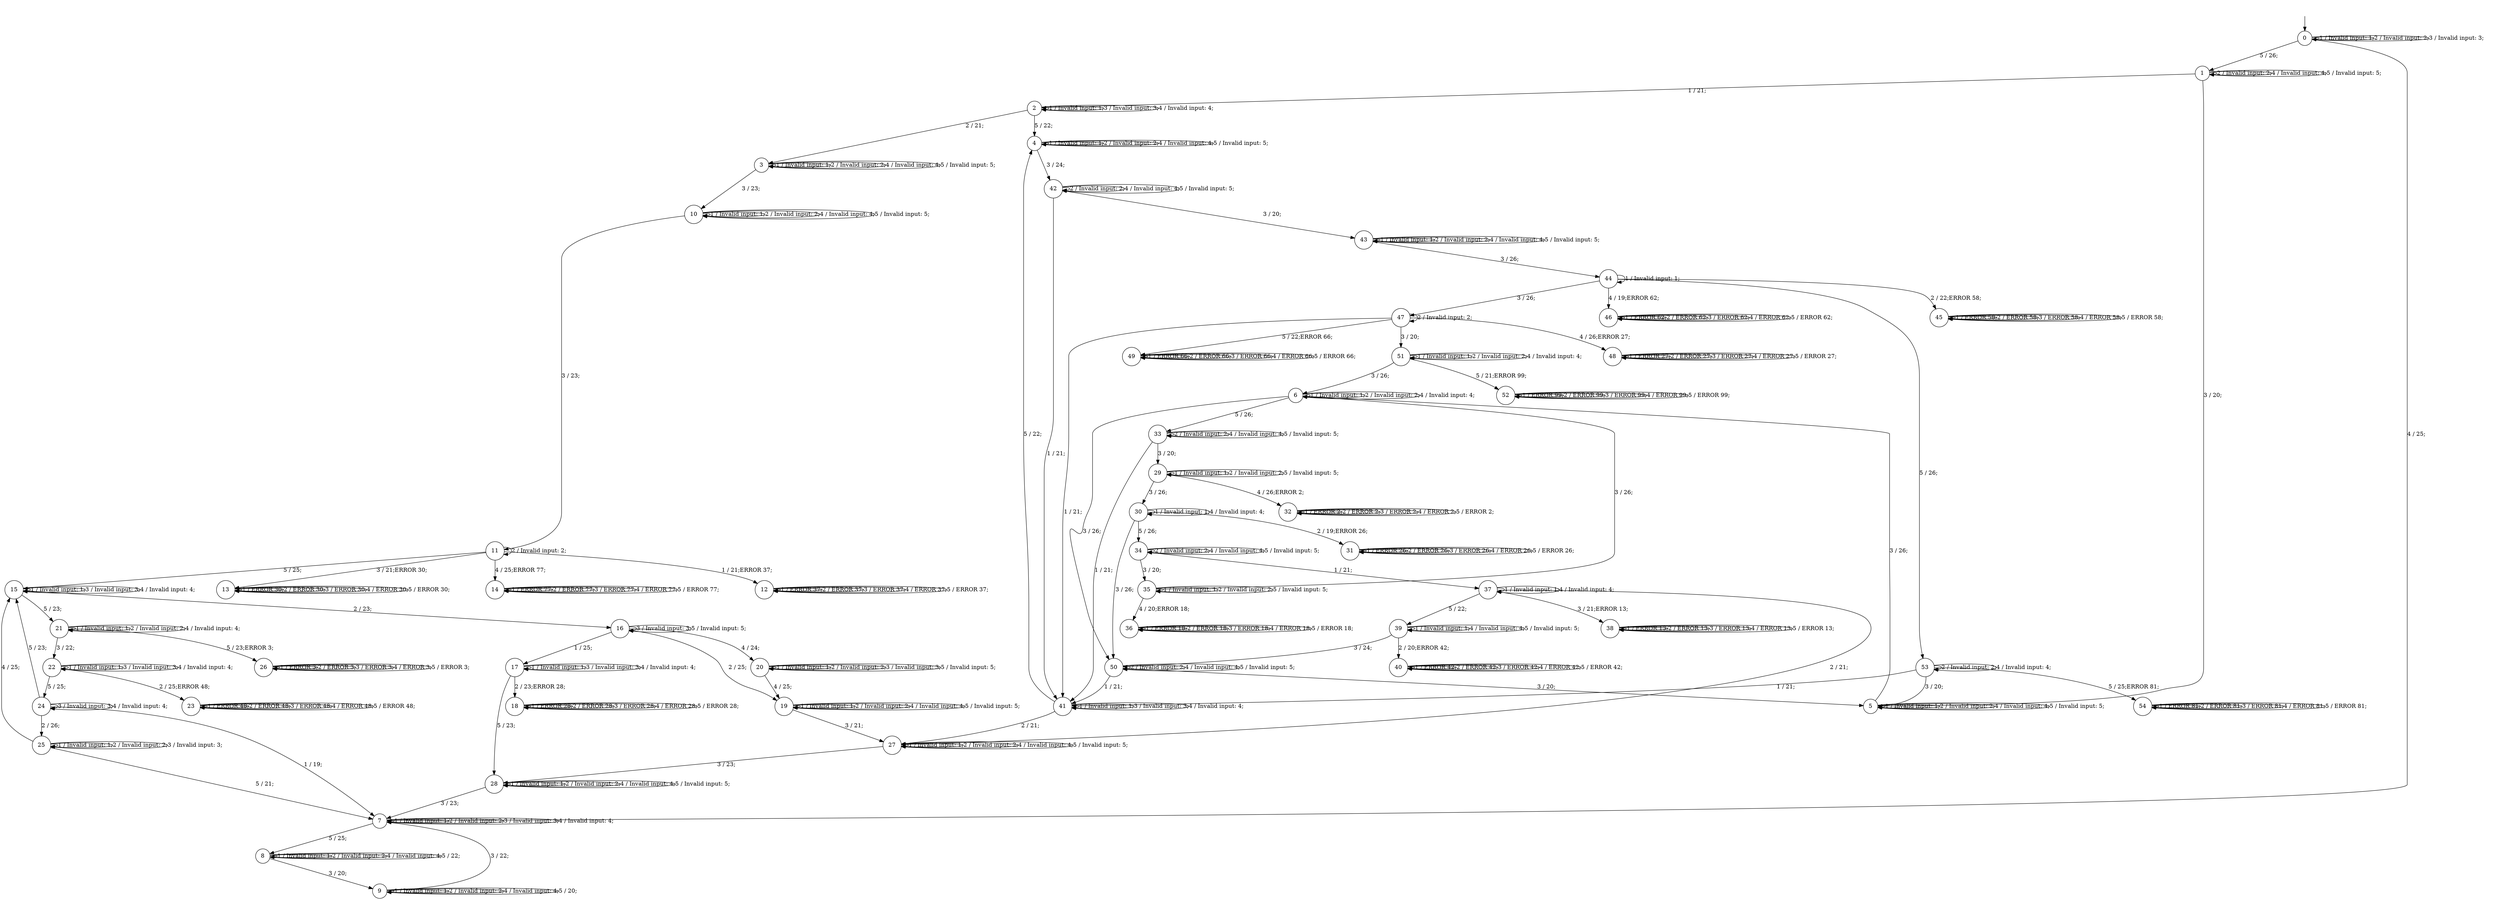 digraph g {
__start0 [label="" shape="none"];

	s0 [shape="circle" label="0"];
	s1 [shape="circle" label="1"];
	s2 [shape="circle" label="2"];
	s3 [shape="circle" label="3"];
	s4 [shape="circle" label="4"];
	s5 [shape="circle" label="5"];
	s6 [shape="circle" label="6"];
	s7 [shape="circle" label="7"];
	s8 [shape="circle" label="8"];
	s9 [shape="circle" label="9"];
	s10 [shape="circle" label="10"];
	s11 [shape="circle" label="11"];
	s12 [shape="circle" label="12"];
	s13 [shape="circle" label="13"];
	s14 [shape="circle" label="14"];
	s15 [shape="circle" label="15"];
	s16 [shape="circle" label="16"];
	s17 [shape="circle" label="17"];
	s18 [shape="circle" label="18"];
	s19 [shape="circle" label="19"];
	s20 [shape="circle" label="20"];
	s21 [shape="circle" label="21"];
	s22 [shape="circle" label="22"];
	s23 [shape="circle" label="23"];
	s24 [shape="circle" label="24"];
	s25 [shape="circle" label="25"];
	s26 [shape="circle" label="26"];
	s27 [shape="circle" label="27"];
	s28 [shape="circle" label="28"];
	s29 [shape="circle" label="29"];
	s30 [shape="circle" label="30"];
	s31 [shape="circle" label="31"];
	s32 [shape="circle" label="32"];
	s33 [shape="circle" label="33"];
	s34 [shape="circle" label="34"];
	s35 [shape="circle" label="35"];
	s36 [shape="circle" label="36"];
	s37 [shape="circle" label="37"];
	s38 [shape="circle" label="38"];
	s39 [shape="circle" label="39"];
	s40 [shape="circle" label="40"];
	s41 [shape="circle" label="41"];
	s42 [shape="circle" label="42"];
	s43 [shape="circle" label="43"];
	s44 [shape="circle" label="44"];
	s45 [shape="circle" label="45"];
	s46 [shape="circle" label="46"];
	s47 [shape="circle" label="47"];
	s48 [shape="circle" label="48"];
	s49 [shape="circle" label="49"];
	s50 [shape="circle" label="50"];
	s51 [shape="circle" label="51"];
	s52 [shape="circle" label="52"];
	s53 [shape="circle" label="53"];
	s54 [shape="circle" label="54"];
	s0 -> s0 [label="1 / Invalid input: 1;"];
	s0 -> s0 [label="2 / Invalid input: 2;"];
	s0 -> s0 [label="3 / Invalid input: 3;"];
	s0 -> s7 [label="4 / 25;"];
	s0 -> s1 [label="5 / 26;"];
	s1 -> s2 [label="1 / 21;"];
	s1 -> s1 [label="2 / Invalid input: 2;"];
	s1 -> s5 [label="3 / 20;"];
	s1 -> s1 [label="4 / Invalid input: 4;"];
	s1 -> s1 [label="5 / Invalid input: 5;"];
	s2 -> s2 [label="1 / Invalid input: 1;"];
	s2 -> s3 [label="2 / 21;"];
	s2 -> s2 [label="3 / Invalid input: 3;"];
	s2 -> s2 [label="4 / Invalid input: 4;"];
	s2 -> s4 [label="5 / 22;"];
	s3 -> s3 [label="1 / Invalid input: 1;"];
	s3 -> s3 [label="2 / Invalid input: 2;"];
	s3 -> s10 [label="3 / 23;"];
	s3 -> s3 [label="4 / Invalid input: 4;"];
	s3 -> s3 [label="5 / Invalid input: 5;"];
	s4 -> s4 [label="1 / Invalid input: 1;"];
	s4 -> s4 [label="2 / Invalid input: 2;"];
	s4 -> s42 [label="3 / 24;"];
	s4 -> s4 [label="4 / Invalid input: 4;"];
	s4 -> s4 [label="5 / Invalid input: 5;"];
	s5 -> s5 [label="1 / Invalid input: 1;"];
	s5 -> s5 [label="2 / Invalid input: 2;"];
	s5 -> s6 [label="3 / 26;"];
	s5 -> s5 [label="4 / Invalid input: 4;"];
	s5 -> s5 [label="5 / Invalid input: 5;"];
	s6 -> s6 [label="1 / Invalid input: 1;"];
	s6 -> s6 [label="2 / Invalid input: 2;"];
	s6 -> s50 [label="3 / 26;"];
	s6 -> s6 [label="4 / Invalid input: 4;"];
	s6 -> s33 [label="5 / 26;"];
	s7 -> s7 [label="1 / Invalid input: 1;"];
	s7 -> s7 [label="2 / Invalid input: 2;"];
	s7 -> s7 [label="3 / Invalid input: 3;"];
	s7 -> s7 [label="4 / Invalid input: 4;"];
	s7 -> s8 [label="5 / 25;"];
	s8 -> s8 [label="1 / Invalid input: 1;"];
	s8 -> s8 [label="2 / Invalid input: 2;"];
	s8 -> s9 [label="3 / 20;"];
	s8 -> s8 [label="4 / Invalid input: 4;"];
	s8 -> s8 [label="5 / 22;"];
	s9 -> s9 [label="1 / Invalid input: 1;"];
	s9 -> s9 [label="2 / Invalid input: 2;"];
	s9 -> s7 [label="3 / 22;"];
	s9 -> s9 [label="4 / Invalid input: 4;"];
	s9 -> s9 [label="5 / 20;"];
	s10 -> s10 [label="1 / Invalid input: 1;"];
	s10 -> s10 [label="2 / Invalid input: 2;"];
	s10 -> s11 [label="3 / 23;"];
	s10 -> s10 [label="4 / Invalid input: 4;"];
	s10 -> s10 [label="5 / Invalid input: 5;"];
	s11 -> s12 [label="1 / 21;ERROR 37;"];
	s11 -> s11 [label="2 / Invalid input: 2;"];
	s11 -> s13 [label="3 / 21;ERROR 30;"];
	s11 -> s14 [label="4 / 25;ERROR 77;"];
	s11 -> s15 [label="5 / 25;"];
	s12 -> s12 [label="1 / ERROR 37;"];
	s12 -> s12 [label="2 / ERROR 37;"];
	s12 -> s12 [label="3 / ERROR 37;"];
	s12 -> s12 [label="4 / ERROR 37;"];
	s12 -> s12 [label="5 / ERROR 37;"];
	s13 -> s13 [label="1 / ERROR 30;"];
	s13 -> s13 [label="2 / ERROR 30;"];
	s13 -> s13 [label="3 / ERROR 30;"];
	s13 -> s13 [label="4 / ERROR 30;"];
	s13 -> s13 [label="5 / ERROR 30;"];
	s14 -> s14 [label="1 / ERROR 77;"];
	s14 -> s14 [label="2 / ERROR 77;"];
	s14 -> s14 [label="3 / ERROR 77;"];
	s14 -> s14 [label="4 / ERROR 77;"];
	s14 -> s14 [label="5 / ERROR 77;"];
	s15 -> s15 [label="1 / Invalid input: 1;"];
	s15 -> s16 [label="2 / 23;"];
	s15 -> s15 [label="3 / Invalid input: 3;"];
	s15 -> s15 [label="4 / Invalid input: 4;"];
	s15 -> s21 [label="5 / 23;"];
	s16 -> s17 [label="1 / 25;"];
	s16 -> s19 [label="2 / 25;"];
	s16 -> s16 [label="3 / Invalid input: 3;"];
	s16 -> s20 [label="4 / 24;"];
	s16 -> s16 [label="5 / Invalid input: 5;"];
	s17 -> s17 [label="1 / Invalid input: 1;"];
	s17 -> s18 [label="2 / 23;ERROR 28;"];
	s17 -> s17 [label="3 / Invalid input: 3;"];
	s17 -> s17 [label="4 / Invalid input: 4;"];
	s17 -> s28 [label="5 / 23;"];
	s18 -> s18 [label="1 / ERROR 28;"];
	s18 -> s18 [label="2 / ERROR 28;"];
	s18 -> s18 [label="3 / ERROR 28;"];
	s18 -> s18 [label="4 / ERROR 28;"];
	s18 -> s18 [label="5 / ERROR 28;"];
	s19 -> s19 [label="1 / Invalid input: 1;"];
	s19 -> s19 [label="2 / Invalid input: 2;"];
	s19 -> s27 [label="3 / 21;"];
	s19 -> s19 [label="4 / Invalid input: 4;"];
	s19 -> s19 [label="5 / Invalid input: 5;"];
	s20 -> s20 [label="1 / Invalid input: 1;"];
	s20 -> s20 [label="2 / Invalid input: 2;"];
	s20 -> s20 [label="3 / Invalid input: 3;"];
	s20 -> s19 [label="4 / 25;"];
	s20 -> s20 [label="5 / Invalid input: 5;"];
	s21 -> s21 [label="1 / Invalid input: 1;"];
	s21 -> s21 [label="2 / Invalid input: 2;"];
	s21 -> s22 [label="3 / 22;"];
	s21 -> s21 [label="4 / Invalid input: 4;"];
	s21 -> s26 [label="5 / 23;ERROR 3;"];
	s22 -> s22 [label="1 / Invalid input: 1;"];
	s22 -> s23 [label="2 / 25;ERROR 48;"];
	s22 -> s22 [label="3 / Invalid input: 3;"];
	s22 -> s22 [label="4 / Invalid input: 4;"];
	s22 -> s24 [label="5 / 25;"];
	s23 -> s23 [label="1 / ERROR 48;"];
	s23 -> s23 [label="2 / ERROR 48;"];
	s23 -> s23 [label="3 / ERROR 48;"];
	s23 -> s23 [label="4 / ERROR 48;"];
	s23 -> s23 [label="5 / ERROR 48;"];
	s24 -> s7 [label="1 / 19;"];
	s24 -> s25 [label="2 / 26;"];
	s24 -> s24 [label="3 / Invalid input: 3;"];
	s24 -> s24 [label="4 / Invalid input: 4;"];
	s24 -> s15 [label="5 / 23;"];
	s25 -> s25 [label="1 / Invalid input: 1;"];
	s25 -> s25 [label="2 / Invalid input: 2;"];
	s25 -> s25 [label="3 / Invalid input: 3;"];
	s25 -> s15 [label="4 / 25;"];
	s25 -> s7 [label="5 / 21;"];
	s26 -> s26 [label="1 / ERROR 3;"];
	s26 -> s26 [label="2 / ERROR 3;"];
	s26 -> s26 [label="3 / ERROR 3;"];
	s26 -> s26 [label="4 / ERROR 3;"];
	s26 -> s26 [label="5 / ERROR 3;"];
	s27 -> s27 [label="1 / Invalid input: 1;"];
	s27 -> s27 [label="2 / Invalid input: 2;"];
	s27 -> s28 [label="3 / 23;"];
	s27 -> s27 [label="4 / Invalid input: 4;"];
	s27 -> s27 [label="5 / Invalid input: 5;"];
	s28 -> s28 [label="1 / Invalid input: 1;"];
	s28 -> s28 [label="2 / Invalid input: 2;"];
	s28 -> s7 [label="3 / 23;"];
	s28 -> s28 [label="4 / Invalid input: 4;"];
	s28 -> s28 [label="5 / Invalid input: 5;"];
	s29 -> s29 [label="1 / Invalid input: 1;"];
	s29 -> s29 [label="2 / Invalid input: 2;"];
	s29 -> s30 [label="3 / 26;"];
	s29 -> s32 [label="4 / 26;ERROR 2;"];
	s29 -> s29 [label="5 / Invalid input: 5;"];
	s30 -> s30 [label="1 / Invalid input: 1;"];
	s30 -> s31 [label="2 / 19;ERROR 26;"];
	s30 -> s50 [label="3 / 26;"];
	s30 -> s30 [label="4 / Invalid input: 4;"];
	s30 -> s34 [label="5 / 26;"];
	s31 -> s31 [label="1 / ERROR 26;"];
	s31 -> s31 [label="2 / ERROR 26;"];
	s31 -> s31 [label="3 / ERROR 26;"];
	s31 -> s31 [label="4 / ERROR 26;"];
	s31 -> s31 [label="5 / ERROR 26;"];
	s32 -> s32 [label="1 / ERROR 2;"];
	s32 -> s32 [label="2 / ERROR 2;"];
	s32 -> s32 [label="3 / ERROR 2;"];
	s32 -> s32 [label="4 / ERROR 2;"];
	s32 -> s32 [label="5 / ERROR 2;"];
	s33 -> s41 [label="1 / 21;"];
	s33 -> s33 [label="2 / Invalid input: 2;"];
	s33 -> s29 [label="3 / 20;"];
	s33 -> s33 [label="4 / Invalid input: 4;"];
	s33 -> s33 [label="5 / Invalid input: 5;"];
	s34 -> s37 [label="1 / 21;"];
	s34 -> s34 [label="2 / Invalid input: 2;"];
	s34 -> s35 [label="3 / 20;"];
	s34 -> s34 [label="4 / Invalid input: 4;"];
	s34 -> s34 [label="5 / Invalid input: 5;"];
	s35 -> s35 [label="1 / Invalid input: 1;"];
	s35 -> s35 [label="2 / Invalid input: 2;"];
	s35 -> s6 [label="3 / 26;"];
	s35 -> s36 [label="4 / 20;ERROR 18;"];
	s35 -> s35 [label="5 / Invalid input: 5;"];
	s36 -> s36 [label="1 / ERROR 18;"];
	s36 -> s36 [label="2 / ERROR 18;"];
	s36 -> s36 [label="3 / ERROR 18;"];
	s36 -> s36 [label="4 / ERROR 18;"];
	s36 -> s36 [label="5 / ERROR 18;"];
	s37 -> s37 [label="1 / Invalid input: 1;"];
	s37 -> s27 [label="2 / 21;"];
	s37 -> s38 [label="3 / 21;ERROR 13;"];
	s37 -> s37 [label="4 / Invalid input: 4;"];
	s37 -> s39 [label="5 / 22;"];
	s38 -> s38 [label="1 / ERROR 13;"];
	s38 -> s38 [label="2 / ERROR 13;"];
	s38 -> s38 [label="3 / ERROR 13;"];
	s38 -> s38 [label="4 / ERROR 13;"];
	s38 -> s38 [label="5 / ERROR 13;"];
	s39 -> s39 [label="1 / Invalid input: 1;"];
	s39 -> s40 [label="2 / 20;ERROR 42;"];
	s39 -> s50 [label="3 / 24;"];
	s39 -> s39 [label="4 / Invalid input: 4;"];
	s39 -> s39 [label="5 / Invalid input: 5;"];
	s40 -> s40 [label="1 / ERROR 42;"];
	s40 -> s40 [label="2 / ERROR 42;"];
	s40 -> s40 [label="3 / ERROR 42;"];
	s40 -> s40 [label="4 / ERROR 42;"];
	s40 -> s40 [label="5 / ERROR 42;"];
	s41 -> s41 [label="1 / Invalid input: 1;"];
	s41 -> s27 [label="2 / 21;"];
	s41 -> s41 [label="3 / Invalid input: 3;"];
	s41 -> s41 [label="4 / Invalid input: 4;"];
	s41 -> s4 [label="5 / 22;"];
	s42 -> s41 [label="1 / 21;"];
	s42 -> s42 [label="2 / Invalid input: 2;"];
	s42 -> s43 [label="3 / 20;"];
	s42 -> s42 [label="4 / Invalid input: 4;"];
	s42 -> s42 [label="5 / Invalid input: 5;"];
	s43 -> s43 [label="1 / Invalid input: 1;"];
	s43 -> s43 [label="2 / Invalid input: 2;"];
	s43 -> s44 [label="3 / 26;"];
	s43 -> s43 [label="4 / Invalid input: 4;"];
	s43 -> s43 [label="5 / Invalid input: 5;"];
	s44 -> s44 [label="1 / Invalid input: 1;"];
	s44 -> s45 [label="2 / 22;ERROR 58;"];
	s44 -> s47 [label="3 / 26;"];
	s44 -> s46 [label="4 / 19;ERROR 62;"];
	s44 -> s53 [label="5 / 26;"];
	s45 -> s45 [label="1 / ERROR 58;"];
	s45 -> s45 [label="2 / ERROR 58;"];
	s45 -> s45 [label="3 / ERROR 58;"];
	s45 -> s45 [label="4 / ERROR 58;"];
	s45 -> s45 [label="5 / ERROR 58;"];
	s46 -> s46 [label="1 / ERROR 62;"];
	s46 -> s46 [label="2 / ERROR 62;"];
	s46 -> s46 [label="3 / ERROR 62;"];
	s46 -> s46 [label="4 / ERROR 62;"];
	s46 -> s46 [label="5 / ERROR 62;"];
	s47 -> s41 [label="1 / 21;"];
	s47 -> s47 [label="2 / Invalid input: 2;"];
	s47 -> s51 [label="3 / 20;"];
	s47 -> s48 [label="4 / 26;ERROR 27;"];
	s47 -> s49 [label="5 / 22;ERROR 66;"];
	s48 -> s48 [label="1 / ERROR 27;"];
	s48 -> s48 [label="2 / ERROR 27;"];
	s48 -> s48 [label="3 / ERROR 27;"];
	s48 -> s48 [label="4 / ERROR 27;"];
	s48 -> s48 [label="5 / ERROR 27;"];
	s49 -> s49 [label="1 / ERROR 66;"];
	s49 -> s49 [label="2 / ERROR 66;"];
	s49 -> s49 [label="3 / ERROR 66;"];
	s49 -> s49 [label="4 / ERROR 66;"];
	s49 -> s49 [label="5 / ERROR 66;"];
	s50 -> s41 [label="1 / 21;"];
	s50 -> s50 [label="2 / Invalid input: 2;"];
	s50 -> s5 [label="3 / 20;"];
	s50 -> s50 [label="4 / Invalid input: 4;"];
	s50 -> s50 [label="5 / Invalid input: 5;"];
	s51 -> s51 [label="1 / Invalid input: 1;"];
	s51 -> s51 [label="2 / Invalid input: 2;"];
	s51 -> s6 [label="3 / 26;"];
	s51 -> s51 [label="4 / Invalid input: 4;"];
	s51 -> s52 [label="5 / 21;ERROR 99;"];
	s52 -> s52 [label="1 / ERROR 99;"];
	s52 -> s52 [label="2 / ERROR 99;"];
	s52 -> s52 [label="3 / ERROR 99;"];
	s52 -> s52 [label="4 / ERROR 99;"];
	s52 -> s52 [label="5 / ERROR 99;"];
	s53 -> s41 [label="1 / 21;"];
	s53 -> s53 [label="2 / Invalid input: 2;"];
	s53 -> s5 [label="3 / 20;"];
	s53 -> s53 [label="4 / Invalid input: 4;"];
	s53 -> s54 [label="5 / 25;ERROR 81;"];
	s54 -> s54 [label="1 / ERROR 81;"];
	s54 -> s54 [label="2 / ERROR 81;"];
	s54 -> s54 [label="3 / ERROR 81;"];
	s54 -> s54 [label="4 / ERROR 81;"];
	s54 -> s54 [label="5 / ERROR 81;"];

__start0 -> s0;
}
